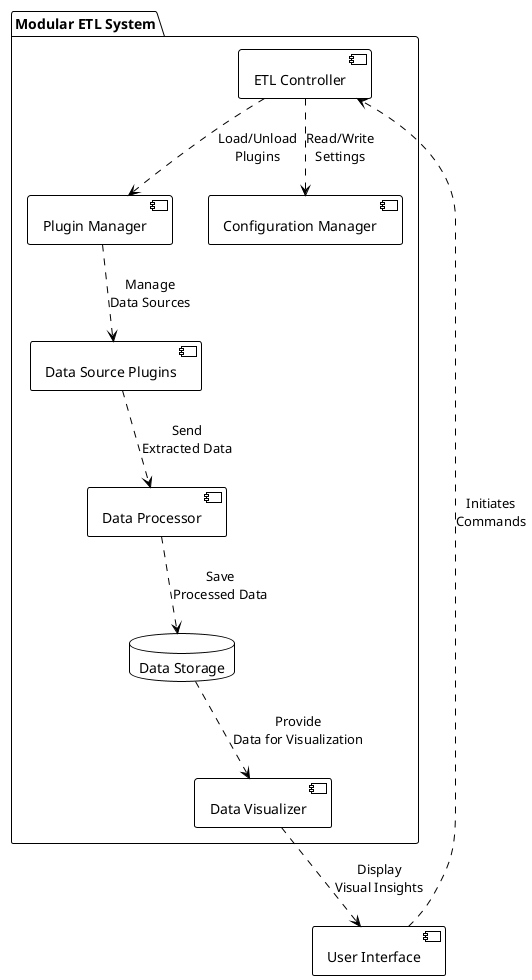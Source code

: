 @startuml
!theme plain

package "Modular ETL System" {
    [ETL Controller] as ETL
    [Plugin Manager] as Manager
    [Data Source Plugins] as Plugins
    [Data Processor] as Processor
    [Data Visualizer] as Visualizer
    [Configuration Manager] as Config
    database "Data Storage" as Storage
}

[User Interface] as UI

UI ..> ETL : Initiates\nCommands
ETL ..> Manager : Load/Unload\nPlugins
ETL ..> Config : Read/Write\nSettings
Manager ..> Plugins : Manage\nData Sources
Plugins ..> Processor : Send\nExtracted Data
Processor ..> Storage : Save\nProcessed Data
Storage ..> Visualizer : Provide\nData for Visualization
Visualizer ..> UI : Display\nVisual Insights

@enduml

' Modular ETL System: The main container that encompasses all the components of the ETL system.
' ETL Controller: Acts as the central point of control for the ETL process, managing the flow from data extraction to visualization.
' Plugin Manager: Responsible for managing the lifecycle of data source plugins, including loading and unloading as needed.
' Data Source Plugins: Represent individual sources from which data can be extracted, such as web pages, APIs, or databases.
' Data Processor: Processes and transforms the raw data extracted by the plugins into a format suitable for analysis and storage.
' Data Visualizer: Generates visual representations of the processed data to aid in analysis and decision-making.
' Configuration Manager: Handles system configuration settings, allowing dynamic adjustments to the ETL process.
' Data Storage: The database or data lake where processed data is stored.
' User Interface (UI): The interface through which users interact with the ETL system, initiating processes, and viewing visualizations.
